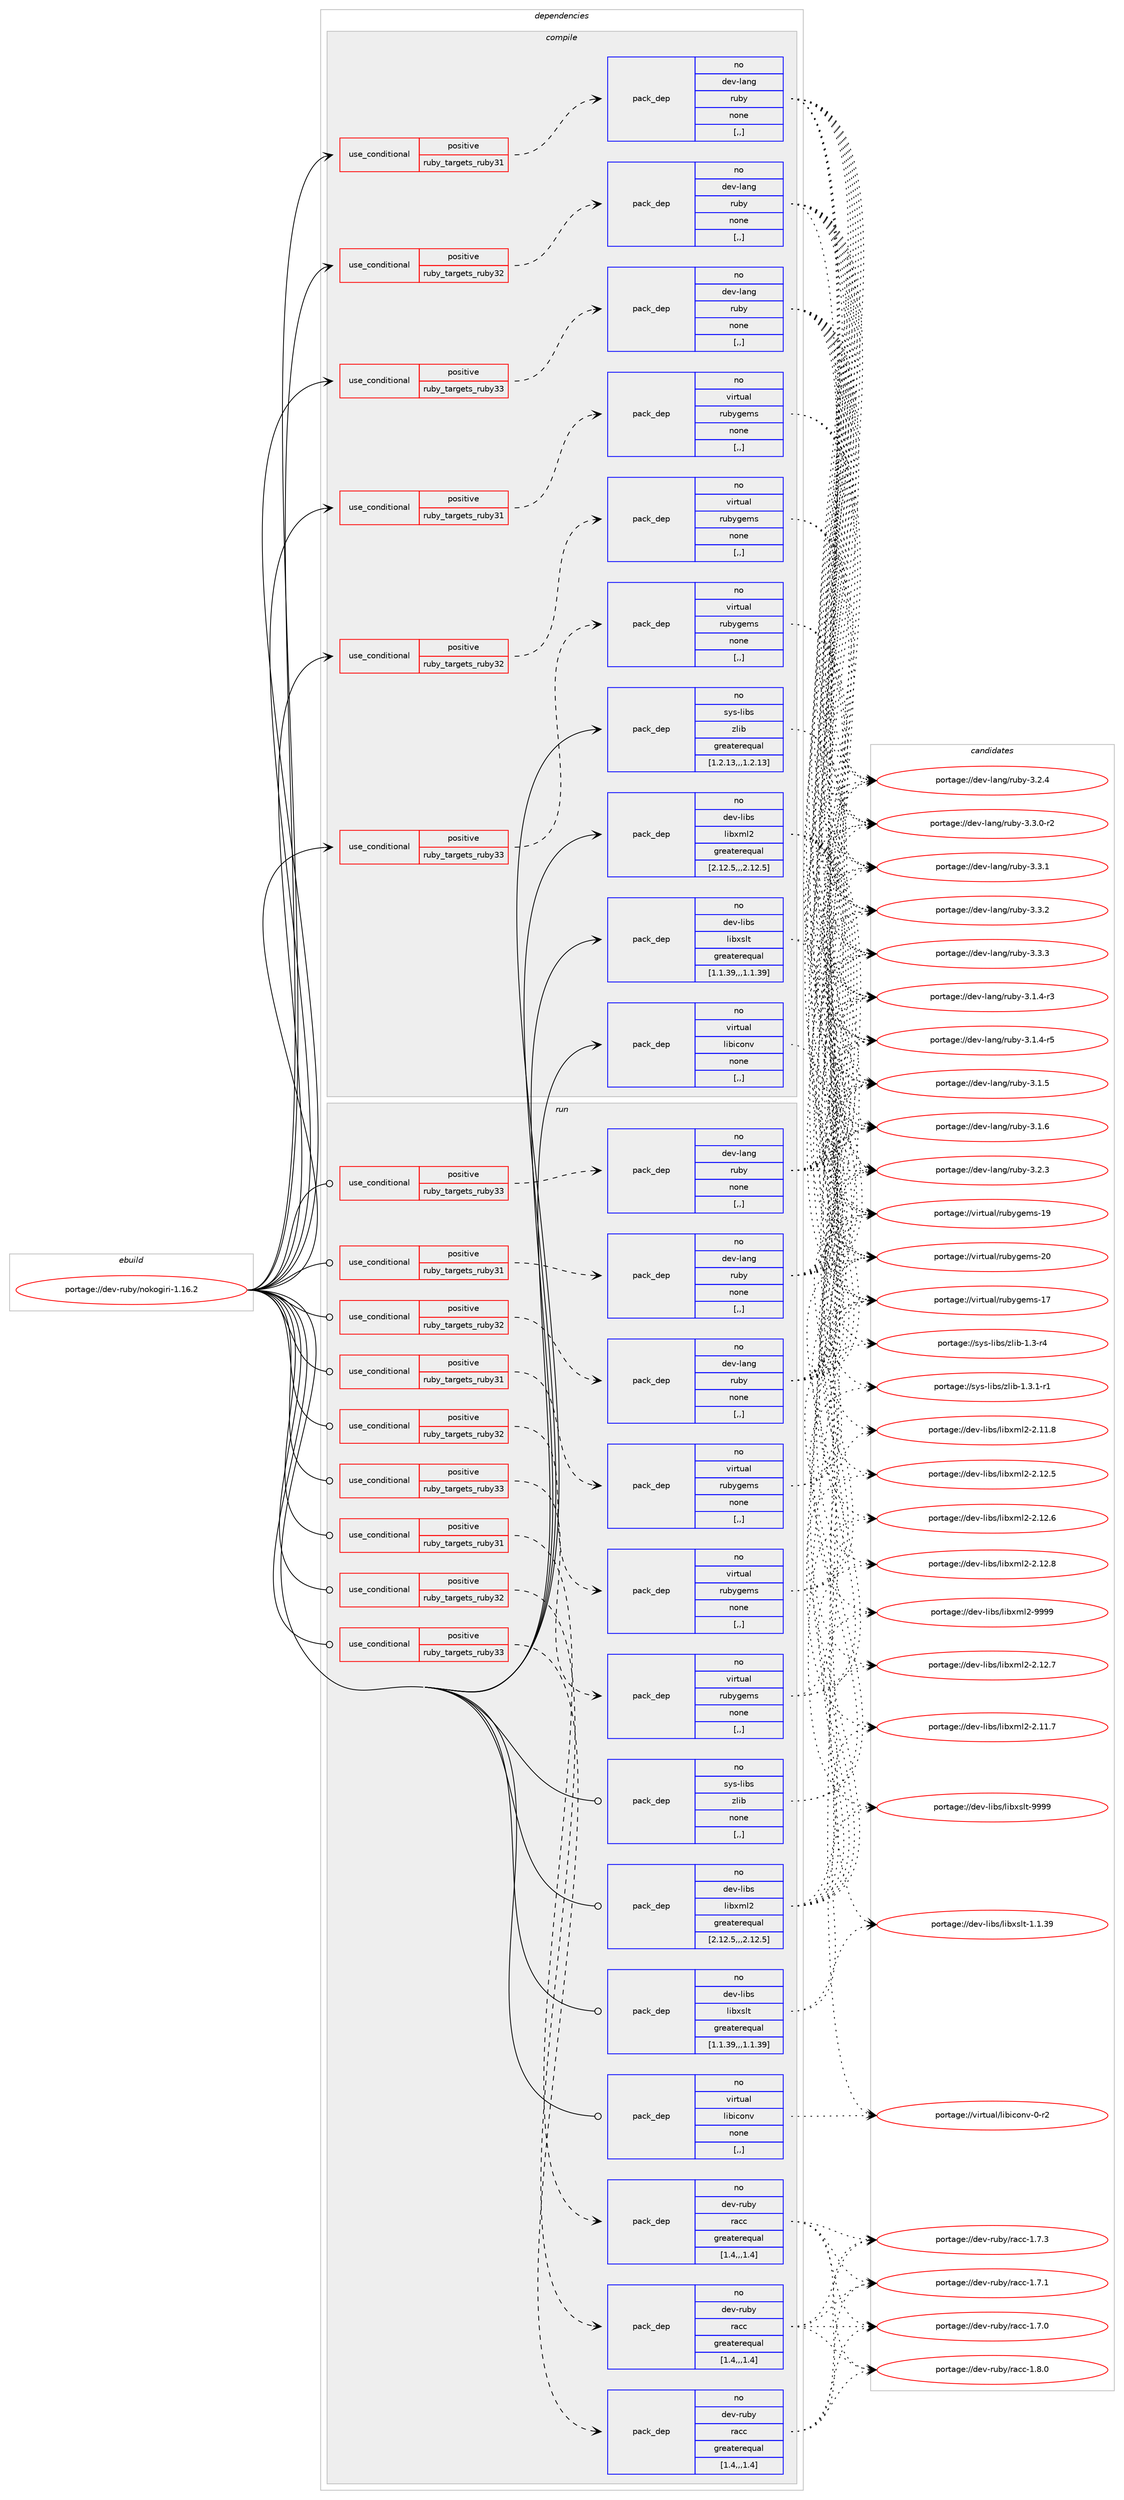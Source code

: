 digraph prolog {

# *************
# Graph options
# *************

newrank=true;
concentrate=true;
compound=true;
graph [rankdir=LR,fontname=Helvetica,fontsize=10,ranksep=1.5];#, ranksep=2.5, nodesep=0.2];
edge  [arrowhead=vee];
node  [fontname=Helvetica,fontsize=10];

# **********
# The ebuild
# **********

subgraph cluster_leftcol {
color=gray;
rank=same;
label=<<i>ebuild</i>>;
id [label="portage://dev-ruby/nokogiri-1.16.2", color=red, width=4, href="../dev-ruby/nokogiri-1.16.2.svg"];
}

# ****************
# The dependencies
# ****************

subgraph cluster_midcol {
color=gray;
label=<<i>dependencies</i>>;
subgraph cluster_compile {
fillcolor="#eeeeee";
style=filled;
label=<<i>compile</i>>;
subgraph cond50510 {
dependency188479 [label=<<TABLE BORDER="0" CELLBORDER="1" CELLSPACING="0" CELLPADDING="4"><TR><TD ROWSPAN="3" CELLPADDING="10">use_conditional</TD></TR><TR><TD>positive</TD></TR><TR><TD>ruby_targets_ruby31</TD></TR></TABLE>>, shape=none, color=red];
subgraph pack136661 {
dependency188480 [label=<<TABLE BORDER="0" CELLBORDER="1" CELLSPACING="0" CELLPADDING="4" WIDTH="220"><TR><TD ROWSPAN="6" CELLPADDING="30">pack_dep</TD></TR><TR><TD WIDTH="110">no</TD></TR><TR><TD>dev-lang</TD></TR><TR><TD>ruby</TD></TR><TR><TD>none</TD></TR><TR><TD>[,,]</TD></TR></TABLE>>, shape=none, color=blue];
}
dependency188479:e -> dependency188480:w [weight=20,style="dashed",arrowhead="vee"];
}
id:e -> dependency188479:w [weight=20,style="solid",arrowhead="vee"];
subgraph cond50511 {
dependency188481 [label=<<TABLE BORDER="0" CELLBORDER="1" CELLSPACING="0" CELLPADDING="4"><TR><TD ROWSPAN="3" CELLPADDING="10">use_conditional</TD></TR><TR><TD>positive</TD></TR><TR><TD>ruby_targets_ruby31</TD></TR></TABLE>>, shape=none, color=red];
subgraph pack136662 {
dependency188482 [label=<<TABLE BORDER="0" CELLBORDER="1" CELLSPACING="0" CELLPADDING="4" WIDTH="220"><TR><TD ROWSPAN="6" CELLPADDING="30">pack_dep</TD></TR><TR><TD WIDTH="110">no</TD></TR><TR><TD>virtual</TD></TR><TR><TD>rubygems</TD></TR><TR><TD>none</TD></TR><TR><TD>[,,]</TD></TR></TABLE>>, shape=none, color=blue];
}
dependency188481:e -> dependency188482:w [weight=20,style="dashed",arrowhead="vee"];
}
id:e -> dependency188481:w [weight=20,style="solid",arrowhead="vee"];
subgraph cond50512 {
dependency188483 [label=<<TABLE BORDER="0" CELLBORDER="1" CELLSPACING="0" CELLPADDING="4"><TR><TD ROWSPAN="3" CELLPADDING="10">use_conditional</TD></TR><TR><TD>positive</TD></TR><TR><TD>ruby_targets_ruby32</TD></TR></TABLE>>, shape=none, color=red];
subgraph pack136663 {
dependency188484 [label=<<TABLE BORDER="0" CELLBORDER="1" CELLSPACING="0" CELLPADDING="4" WIDTH="220"><TR><TD ROWSPAN="6" CELLPADDING="30">pack_dep</TD></TR><TR><TD WIDTH="110">no</TD></TR><TR><TD>dev-lang</TD></TR><TR><TD>ruby</TD></TR><TR><TD>none</TD></TR><TR><TD>[,,]</TD></TR></TABLE>>, shape=none, color=blue];
}
dependency188483:e -> dependency188484:w [weight=20,style="dashed",arrowhead="vee"];
}
id:e -> dependency188483:w [weight=20,style="solid",arrowhead="vee"];
subgraph cond50513 {
dependency188485 [label=<<TABLE BORDER="0" CELLBORDER="1" CELLSPACING="0" CELLPADDING="4"><TR><TD ROWSPAN="3" CELLPADDING="10">use_conditional</TD></TR><TR><TD>positive</TD></TR><TR><TD>ruby_targets_ruby32</TD></TR></TABLE>>, shape=none, color=red];
subgraph pack136664 {
dependency188486 [label=<<TABLE BORDER="0" CELLBORDER="1" CELLSPACING="0" CELLPADDING="4" WIDTH="220"><TR><TD ROWSPAN="6" CELLPADDING="30">pack_dep</TD></TR><TR><TD WIDTH="110">no</TD></TR><TR><TD>virtual</TD></TR><TR><TD>rubygems</TD></TR><TR><TD>none</TD></TR><TR><TD>[,,]</TD></TR></TABLE>>, shape=none, color=blue];
}
dependency188485:e -> dependency188486:w [weight=20,style="dashed",arrowhead="vee"];
}
id:e -> dependency188485:w [weight=20,style="solid",arrowhead="vee"];
subgraph cond50514 {
dependency188487 [label=<<TABLE BORDER="0" CELLBORDER="1" CELLSPACING="0" CELLPADDING="4"><TR><TD ROWSPAN="3" CELLPADDING="10">use_conditional</TD></TR><TR><TD>positive</TD></TR><TR><TD>ruby_targets_ruby33</TD></TR></TABLE>>, shape=none, color=red];
subgraph pack136665 {
dependency188488 [label=<<TABLE BORDER="0" CELLBORDER="1" CELLSPACING="0" CELLPADDING="4" WIDTH="220"><TR><TD ROWSPAN="6" CELLPADDING="30">pack_dep</TD></TR><TR><TD WIDTH="110">no</TD></TR><TR><TD>dev-lang</TD></TR><TR><TD>ruby</TD></TR><TR><TD>none</TD></TR><TR><TD>[,,]</TD></TR></TABLE>>, shape=none, color=blue];
}
dependency188487:e -> dependency188488:w [weight=20,style="dashed",arrowhead="vee"];
}
id:e -> dependency188487:w [weight=20,style="solid",arrowhead="vee"];
subgraph cond50515 {
dependency188489 [label=<<TABLE BORDER="0" CELLBORDER="1" CELLSPACING="0" CELLPADDING="4"><TR><TD ROWSPAN="3" CELLPADDING="10">use_conditional</TD></TR><TR><TD>positive</TD></TR><TR><TD>ruby_targets_ruby33</TD></TR></TABLE>>, shape=none, color=red];
subgraph pack136666 {
dependency188490 [label=<<TABLE BORDER="0" CELLBORDER="1" CELLSPACING="0" CELLPADDING="4" WIDTH="220"><TR><TD ROWSPAN="6" CELLPADDING="30">pack_dep</TD></TR><TR><TD WIDTH="110">no</TD></TR><TR><TD>virtual</TD></TR><TR><TD>rubygems</TD></TR><TR><TD>none</TD></TR><TR><TD>[,,]</TD></TR></TABLE>>, shape=none, color=blue];
}
dependency188489:e -> dependency188490:w [weight=20,style="dashed",arrowhead="vee"];
}
id:e -> dependency188489:w [weight=20,style="solid",arrowhead="vee"];
subgraph pack136667 {
dependency188491 [label=<<TABLE BORDER="0" CELLBORDER="1" CELLSPACING="0" CELLPADDING="4" WIDTH="220"><TR><TD ROWSPAN="6" CELLPADDING="30">pack_dep</TD></TR><TR><TD WIDTH="110">no</TD></TR><TR><TD>dev-libs</TD></TR><TR><TD>libxml2</TD></TR><TR><TD>greaterequal</TD></TR><TR><TD>[2.12.5,,,2.12.5]</TD></TR></TABLE>>, shape=none, color=blue];
}
id:e -> dependency188491:w [weight=20,style="solid",arrowhead="vee"];
subgraph pack136668 {
dependency188492 [label=<<TABLE BORDER="0" CELLBORDER="1" CELLSPACING="0" CELLPADDING="4" WIDTH="220"><TR><TD ROWSPAN="6" CELLPADDING="30">pack_dep</TD></TR><TR><TD WIDTH="110">no</TD></TR><TR><TD>dev-libs</TD></TR><TR><TD>libxslt</TD></TR><TR><TD>greaterequal</TD></TR><TR><TD>[1.1.39,,,1.1.39]</TD></TR></TABLE>>, shape=none, color=blue];
}
id:e -> dependency188492:w [weight=20,style="solid",arrowhead="vee"];
subgraph pack136669 {
dependency188493 [label=<<TABLE BORDER="0" CELLBORDER="1" CELLSPACING="0" CELLPADDING="4" WIDTH="220"><TR><TD ROWSPAN="6" CELLPADDING="30">pack_dep</TD></TR><TR><TD WIDTH="110">no</TD></TR><TR><TD>sys-libs</TD></TR><TR><TD>zlib</TD></TR><TR><TD>greaterequal</TD></TR><TR><TD>[1.2.13,,,1.2.13]</TD></TR></TABLE>>, shape=none, color=blue];
}
id:e -> dependency188493:w [weight=20,style="solid",arrowhead="vee"];
subgraph pack136670 {
dependency188494 [label=<<TABLE BORDER="0" CELLBORDER="1" CELLSPACING="0" CELLPADDING="4" WIDTH="220"><TR><TD ROWSPAN="6" CELLPADDING="30">pack_dep</TD></TR><TR><TD WIDTH="110">no</TD></TR><TR><TD>virtual</TD></TR><TR><TD>libiconv</TD></TR><TR><TD>none</TD></TR><TR><TD>[,,]</TD></TR></TABLE>>, shape=none, color=blue];
}
id:e -> dependency188494:w [weight=20,style="solid",arrowhead="vee"];
}
subgraph cluster_compileandrun {
fillcolor="#eeeeee";
style=filled;
label=<<i>compile and run</i>>;
}
subgraph cluster_run {
fillcolor="#eeeeee";
style=filled;
label=<<i>run</i>>;
subgraph cond50516 {
dependency188495 [label=<<TABLE BORDER="0" CELLBORDER="1" CELLSPACING="0" CELLPADDING="4"><TR><TD ROWSPAN="3" CELLPADDING="10">use_conditional</TD></TR><TR><TD>positive</TD></TR><TR><TD>ruby_targets_ruby31</TD></TR></TABLE>>, shape=none, color=red];
subgraph pack136671 {
dependency188496 [label=<<TABLE BORDER="0" CELLBORDER="1" CELLSPACING="0" CELLPADDING="4" WIDTH="220"><TR><TD ROWSPAN="6" CELLPADDING="30">pack_dep</TD></TR><TR><TD WIDTH="110">no</TD></TR><TR><TD>dev-lang</TD></TR><TR><TD>ruby</TD></TR><TR><TD>none</TD></TR><TR><TD>[,,]</TD></TR></TABLE>>, shape=none, color=blue];
}
dependency188495:e -> dependency188496:w [weight=20,style="dashed",arrowhead="vee"];
}
id:e -> dependency188495:w [weight=20,style="solid",arrowhead="odot"];
subgraph cond50517 {
dependency188497 [label=<<TABLE BORDER="0" CELLBORDER="1" CELLSPACING="0" CELLPADDING="4"><TR><TD ROWSPAN="3" CELLPADDING="10">use_conditional</TD></TR><TR><TD>positive</TD></TR><TR><TD>ruby_targets_ruby31</TD></TR></TABLE>>, shape=none, color=red];
subgraph pack136672 {
dependency188498 [label=<<TABLE BORDER="0" CELLBORDER="1" CELLSPACING="0" CELLPADDING="4" WIDTH="220"><TR><TD ROWSPAN="6" CELLPADDING="30">pack_dep</TD></TR><TR><TD WIDTH="110">no</TD></TR><TR><TD>dev-ruby</TD></TR><TR><TD>racc</TD></TR><TR><TD>greaterequal</TD></TR><TR><TD>[1.4,,,1.4]</TD></TR></TABLE>>, shape=none, color=blue];
}
dependency188497:e -> dependency188498:w [weight=20,style="dashed",arrowhead="vee"];
}
id:e -> dependency188497:w [weight=20,style="solid",arrowhead="odot"];
subgraph cond50518 {
dependency188499 [label=<<TABLE BORDER="0" CELLBORDER="1" CELLSPACING="0" CELLPADDING="4"><TR><TD ROWSPAN="3" CELLPADDING="10">use_conditional</TD></TR><TR><TD>positive</TD></TR><TR><TD>ruby_targets_ruby31</TD></TR></TABLE>>, shape=none, color=red];
subgraph pack136673 {
dependency188500 [label=<<TABLE BORDER="0" CELLBORDER="1" CELLSPACING="0" CELLPADDING="4" WIDTH="220"><TR><TD ROWSPAN="6" CELLPADDING="30">pack_dep</TD></TR><TR><TD WIDTH="110">no</TD></TR><TR><TD>virtual</TD></TR><TR><TD>rubygems</TD></TR><TR><TD>none</TD></TR><TR><TD>[,,]</TD></TR></TABLE>>, shape=none, color=blue];
}
dependency188499:e -> dependency188500:w [weight=20,style="dashed",arrowhead="vee"];
}
id:e -> dependency188499:w [weight=20,style="solid",arrowhead="odot"];
subgraph cond50519 {
dependency188501 [label=<<TABLE BORDER="0" CELLBORDER="1" CELLSPACING="0" CELLPADDING="4"><TR><TD ROWSPAN="3" CELLPADDING="10">use_conditional</TD></TR><TR><TD>positive</TD></TR><TR><TD>ruby_targets_ruby32</TD></TR></TABLE>>, shape=none, color=red];
subgraph pack136674 {
dependency188502 [label=<<TABLE BORDER="0" CELLBORDER="1" CELLSPACING="0" CELLPADDING="4" WIDTH="220"><TR><TD ROWSPAN="6" CELLPADDING="30">pack_dep</TD></TR><TR><TD WIDTH="110">no</TD></TR><TR><TD>dev-lang</TD></TR><TR><TD>ruby</TD></TR><TR><TD>none</TD></TR><TR><TD>[,,]</TD></TR></TABLE>>, shape=none, color=blue];
}
dependency188501:e -> dependency188502:w [weight=20,style="dashed",arrowhead="vee"];
}
id:e -> dependency188501:w [weight=20,style="solid",arrowhead="odot"];
subgraph cond50520 {
dependency188503 [label=<<TABLE BORDER="0" CELLBORDER="1" CELLSPACING="0" CELLPADDING="4"><TR><TD ROWSPAN="3" CELLPADDING="10">use_conditional</TD></TR><TR><TD>positive</TD></TR><TR><TD>ruby_targets_ruby32</TD></TR></TABLE>>, shape=none, color=red];
subgraph pack136675 {
dependency188504 [label=<<TABLE BORDER="0" CELLBORDER="1" CELLSPACING="0" CELLPADDING="4" WIDTH="220"><TR><TD ROWSPAN="6" CELLPADDING="30">pack_dep</TD></TR><TR><TD WIDTH="110">no</TD></TR><TR><TD>dev-ruby</TD></TR><TR><TD>racc</TD></TR><TR><TD>greaterequal</TD></TR><TR><TD>[1.4,,,1.4]</TD></TR></TABLE>>, shape=none, color=blue];
}
dependency188503:e -> dependency188504:w [weight=20,style="dashed",arrowhead="vee"];
}
id:e -> dependency188503:w [weight=20,style="solid",arrowhead="odot"];
subgraph cond50521 {
dependency188505 [label=<<TABLE BORDER="0" CELLBORDER="1" CELLSPACING="0" CELLPADDING="4"><TR><TD ROWSPAN="3" CELLPADDING="10">use_conditional</TD></TR><TR><TD>positive</TD></TR><TR><TD>ruby_targets_ruby32</TD></TR></TABLE>>, shape=none, color=red];
subgraph pack136676 {
dependency188506 [label=<<TABLE BORDER="0" CELLBORDER="1" CELLSPACING="0" CELLPADDING="4" WIDTH="220"><TR><TD ROWSPAN="6" CELLPADDING="30">pack_dep</TD></TR><TR><TD WIDTH="110">no</TD></TR><TR><TD>virtual</TD></TR><TR><TD>rubygems</TD></TR><TR><TD>none</TD></TR><TR><TD>[,,]</TD></TR></TABLE>>, shape=none, color=blue];
}
dependency188505:e -> dependency188506:w [weight=20,style="dashed",arrowhead="vee"];
}
id:e -> dependency188505:w [weight=20,style="solid",arrowhead="odot"];
subgraph cond50522 {
dependency188507 [label=<<TABLE BORDER="0" CELLBORDER="1" CELLSPACING="0" CELLPADDING="4"><TR><TD ROWSPAN="3" CELLPADDING="10">use_conditional</TD></TR><TR><TD>positive</TD></TR><TR><TD>ruby_targets_ruby33</TD></TR></TABLE>>, shape=none, color=red];
subgraph pack136677 {
dependency188508 [label=<<TABLE BORDER="0" CELLBORDER="1" CELLSPACING="0" CELLPADDING="4" WIDTH="220"><TR><TD ROWSPAN="6" CELLPADDING="30">pack_dep</TD></TR><TR><TD WIDTH="110">no</TD></TR><TR><TD>dev-lang</TD></TR><TR><TD>ruby</TD></TR><TR><TD>none</TD></TR><TR><TD>[,,]</TD></TR></TABLE>>, shape=none, color=blue];
}
dependency188507:e -> dependency188508:w [weight=20,style="dashed",arrowhead="vee"];
}
id:e -> dependency188507:w [weight=20,style="solid",arrowhead="odot"];
subgraph cond50523 {
dependency188509 [label=<<TABLE BORDER="0" CELLBORDER="1" CELLSPACING="0" CELLPADDING="4"><TR><TD ROWSPAN="3" CELLPADDING="10">use_conditional</TD></TR><TR><TD>positive</TD></TR><TR><TD>ruby_targets_ruby33</TD></TR></TABLE>>, shape=none, color=red];
subgraph pack136678 {
dependency188510 [label=<<TABLE BORDER="0" CELLBORDER="1" CELLSPACING="0" CELLPADDING="4" WIDTH="220"><TR><TD ROWSPAN="6" CELLPADDING="30">pack_dep</TD></TR><TR><TD WIDTH="110">no</TD></TR><TR><TD>dev-ruby</TD></TR><TR><TD>racc</TD></TR><TR><TD>greaterequal</TD></TR><TR><TD>[1.4,,,1.4]</TD></TR></TABLE>>, shape=none, color=blue];
}
dependency188509:e -> dependency188510:w [weight=20,style="dashed",arrowhead="vee"];
}
id:e -> dependency188509:w [weight=20,style="solid",arrowhead="odot"];
subgraph cond50524 {
dependency188511 [label=<<TABLE BORDER="0" CELLBORDER="1" CELLSPACING="0" CELLPADDING="4"><TR><TD ROWSPAN="3" CELLPADDING="10">use_conditional</TD></TR><TR><TD>positive</TD></TR><TR><TD>ruby_targets_ruby33</TD></TR></TABLE>>, shape=none, color=red];
subgraph pack136679 {
dependency188512 [label=<<TABLE BORDER="0" CELLBORDER="1" CELLSPACING="0" CELLPADDING="4" WIDTH="220"><TR><TD ROWSPAN="6" CELLPADDING="30">pack_dep</TD></TR><TR><TD WIDTH="110">no</TD></TR><TR><TD>virtual</TD></TR><TR><TD>rubygems</TD></TR><TR><TD>none</TD></TR><TR><TD>[,,]</TD></TR></TABLE>>, shape=none, color=blue];
}
dependency188511:e -> dependency188512:w [weight=20,style="dashed",arrowhead="vee"];
}
id:e -> dependency188511:w [weight=20,style="solid",arrowhead="odot"];
subgraph pack136680 {
dependency188513 [label=<<TABLE BORDER="0" CELLBORDER="1" CELLSPACING="0" CELLPADDING="4" WIDTH="220"><TR><TD ROWSPAN="6" CELLPADDING="30">pack_dep</TD></TR><TR><TD WIDTH="110">no</TD></TR><TR><TD>dev-libs</TD></TR><TR><TD>libxml2</TD></TR><TR><TD>greaterequal</TD></TR><TR><TD>[2.12.5,,,2.12.5]</TD></TR></TABLE>>, shape=none, color=blue];
}
id:e -> dependency188513:w [weight=20,style="solid",arrowhead="odot"];
subgraph pack136681 {
dependency188514 [label=<<TABLE BORDER="0" CELLBORDER="1" CELLSPACING="0" CELLPADDING="4" WIDTH="220"><TR><TD ROWSPAN="6" CELLPADDING="30">pack_dep</TD></TR><TR><TD WIDTH="110">no</TD></TR><TR><TD>dev-libs</TD></TR><TR><TD>libxslt</TD></TR><TR><TD>greaterequal</TD></TR><TR><TD>[1.1.39,,,1.1.39]</TD></TR></TABLE>>, shape=none, color=blue];
}
id:e -> dependency188514:w [weight=20,style="solid",arrowhead="odot"];
subgraph pack136682 {
dependency188515 [label=<<TABLE BORDER="0" CELLBORDER="1" CELLSPACING="0" CELLPADDING="4" WIDTH="220"><TR><TD ROWSPAN="6" CELLPADDING="30">pack_dep</TD></TR><TR><TD WIDTH="110">no</TD></TR><TR><TD>sys-libs</TD></TR><TR><TD>zlib</TD></TR><TR><TD>none</TD></TR><TR><TD>[,,]</TD></TR></TABLE>>, shape=none, color=blue];
}
id:e -> dependency188515:w [weight=20,style="solid",arrowhead="odot"];
subgraph pack136683 {
dependency188516 [label=<<TABLE BORDER="0" CELLBORDER="1" CELLSPACING="0" CELLPADDING="4" WIDTH="220"><TR><TD ROWSPAN="6" CELLPADDING="30">pack_dep</TD></TR><TR><TD WIDTH="110">no</TD></TR><TR><TD>virtual</TD></TR><TR><TD>libiconv</TD></TR><TR><TD>none</TD></TR><TR><TD>[,,]</TD></TR></TABLE>>, shape=none, color=blue];
}
id:e -> dependency188516:w [weight=20,style="solid",arrowhead="odot"];
}
}

# **************
# The candidates
# **************

subgraph cluster_choices {
rank=same;
color=gray;
label=<<i>candidates</i>>;

subgraph choice136661 {
color=black;
nodesep=1;
choice100101118451089711010347114117981214551464946524511451 [label="portage://dev-lang/ruby-3.1.4-r3", color=red, width=4,href="../dev-lang/ruby-3.1.4-r3.svg"];
choice100101118451089711010347114117981214551464946524511453 [label="portage://dev-lang/ruby-3.1.4-r5", color=red, width=4,href="../dev-lang/ruby-3.1.4-r5.svg"];
choice10010111845108971101034711411798121455146494653 [label="portage://dev-lang/ruby-3.1.5", color=red, width=4,href="../dev-lang/ruby-3.1.5.svg"];
choice10010111845108971101034711411798121455146494654 [label="portage://dev-lang/ruby-3.1.6", color=red, width=4,href="../dev-lang/ruby-3.1.6.svg"];
choice10010111845108971101034711411798121455146504651 [label="portage://dev-lang/ruby-3.2.3", color=red, width=4,href="../dev-lang/ruby-3.2.3.svg"];
choice10010111845108971101034711411798121455146504652 [label="portage://dev-lang/ruby-3.2.4", color=red, width=4,href="../dev-lang/ruby-3.2.4.svg"];
choice100101118451089711010347114117981214551465146484511450 [label="portage://dev-lang/ruby-3.3.0-r2", color=red, width=4,href="../dev-lang/ruby-3.3.0-r2.svg"];
choice10010111845108971101034711411798121455146514649 [label="portage://dev-lang/ruby-3.3.1", color=red, width=4,href="../dev-lang/ruby-3.3.1.svg"];
choice10010111845108971101034711411798121455146514650 [label="portage://dev-lang/ruby-3.3.2", color=red, width=4,href="../dev-lang/ruby-3.3.2.svg"];
choice10010111845108971101034711411798121455146514651 [label="portage://dev-lang/ruby-3.3.3", color=red, width=4,href="../dev-lang/ruby-3.3.3.svg"];
dependency188480:e -> choice100101118451089711010347114117981214551464946524511451:w [style=dotted,weight="100"];
dependency188480:e -> choice100101118451089711010347114117981214551464946524511453:w [style=dotted,weight="100"];
dependency188480:e -> choice10010111845108971101034711411798121455146494653:w [style=dotted,weight="100"];
dependency188480:e -> choice10010111845108971101034711411798121455146494654:w [style=dotted,weight="100"];
dependency188480:e -> choice10010111845108971101034711411798121455146504651:w [style=dotted,weight="100"];
dependency188480:e -> choice10010111845108971101034711411798121455146504652:w [style=dotted,weight="100"];
dependency188480:e -> choice100101118451089711010347114117981214551465146484511450:w [style=dotted,weight="100"];
dependency188480:e -> choice10010111845108971101034711411798121455146514649:w [style=dotted,weight="100"];
dependency188480:e -> choice10010111845108971101034711411798121455146514650:w [style=dotted,weight="100"];
dependency188480:e -> choice10010111845108971101034711411798121455146514651:w [style=dotted,weight="100"];
}
subgraph choice136662 {
color=black;
nodesep=1;
choice118105114116117971084711411798121103101109115454955 [label="portage://virtual/rubygems-17", color=red, width=4,href="../virtual/rubygems-17.svg"];
choice118105114116117971084711411798121103101109115454957 [label="portage://virtual/rubygems-19", color=red, width=4,href="../virtual/rubygems-19.svg"];
choice118105114116117971084711411798121103101109115455048 [label="portage://virtual/rubygems-20", color=red, width=4,href="../virtual/rubygems-20.svg"];
dependency188482:e -> choice118105114116117971084711411798121103101109115454955:w [style=dotted,weight="100"];
dependency188482:e -> choice118105114116117971084711411798121103101109115454957:w [style=dotted,weight="100"];
dependency188482:e -> choice118105114116117971084711411798121103101109115455048:w [style=dotted,weight="100"];
}
subgraph choice136663 {
color=black;
nodesep=1;
choice100101118451089711010347114117981214551464946524511451 [label="portage://dev-lang/ruby-3.1.4-r3", color=red, width=4,href="../dev-lang/ruby-3.1.4-r3.svg"];
choice100101118451089711010347114117981214551464946524511453 [label="portage://dev-lang/ruby-3.1.4-r5", color=red, width=4,href="../dev-lang/ruby-3.1.4-r5.svg"];
choice10010111845108971101034711411798121455146494653 [label="portage://dev-lang/ruby-3.1.5", color=red, width=4,href="../dev-lang/ruby-3.1.5.svg"];
choice10010111845108971101034711411798121455146494654 [label="portage://dev-lang/ruby-3.1.6", color=red, width=4,href="../dev-lang/ruby-3.1.6.svg"];
choice10010111845108971101034711411798121455146504651 [label="portage://dev-lang/ruby-3.2.3", color=red, width=4,href="../dev-lang/ruby-3.2.3.svg"];
choice10010111845108971101034711411798121455146504652 [label="portage://dev-lang/ruby-3.2.4", color=red, width=4,href="../dev-lang/ruby-3.2.4.svg"];
choice100101118451089711010347114117981214551465146484511450 [label="portage://dev-lang/ruby-3.3.0-r2", color=red, width=4,href="../dev-lang/ruby-3.3.0-r2.svg"];
choice10010111845108971101034711411798121455146514649 [label="portage://dev-lang/ruby-3.3.1", color=red, width=4,href="../dev-lang/ruby-3.3.1.svg"];
choice10010111845108971101034711411798121455146514650 [label="portage://dev-lang/ruby-3.3.2", color=red, width=4,href="../dev-lang/ruby-3.3.2.svg"];
choice10010111845108971101034711411798121455146514651 [label="portage://dev-lang/ruby-3.3.3", color=red, width=4,href="../dev-lang/ruby-3.3.3.svg"];
dependency188484:e -> choice100101118451089711010347114117981214551464946524511451:w [style=dotted,weight="100"];
dependency188484:e -> choice100101118451089711010347114117981214551464946524511453:w [style=dotted,weight="100"];
dependency188484:e -> choice10010111845108971101034711411798121455146494653:w [style=dotted,weight="100"];
dependency188484:e -> choice10010111845108971101034711411798121455146494654:w [style=dotted,weight="100"];
dependency188484:e -> choice10010111845108971101034711411798121455146504651:w [style=dotted,weight="100"];
dependency188484:e -> choice10010111845108971101034711411798121455146504652:w [style=dotted,weight="100"];
dependency188484:e -> choice100101118451089711010347114117981214551465146484511450:w [style=dotted,weight="100"];
dependency188484:e -> choice10010111845108971101034711411798121455146514649:w [style=dotted,weight="100"];
dependency188484:e -> choice10010111845108971101034711411798121455146514650:w [style=dotted,weight="100"];
dependency188484:e -> choice10010111845108971101034711411798121455146514651:w [style=dotted,weight="100"];
}
subgraph choice136664 {
color=black;
nodesep=1;
choice118105114116117971084711411798121103101109115454955 [label="portage://virtual/rubygems-17", color=red, width=4,href="../virtual/rubygems-17.svg"];
choice118105114116117971084711411798121103101109115454957 [label="portage://virtual/rubygems-19", color=red, width=4,href="../virtual/rubygems-19.svg"];
choice118105114116117971084711411798121103101109115455048 [label="portage://virtual/rubygems-20", color=red, width=4,href="../virtual/rubygems-20.svg"];
dependency188486:e -> choice118105114116117971084711411798121103101109115454955:w [style=dotted,weight="100"];
dependency188486:e -> choice118105114116117971084711411798121103101109115454957:w [style=dotted,weight="100"];
dependency188486:e -> choice118105114116117971084711411798121103101109115455048:w [style=dotted,weight="100"];
}
subgraph choice136665 {
color=black;
nodesep=1;
choice100101118451089711010347114117981214551464946524511451 [label="portage://dev-lang/ruby-3.1.4-r3", color=red, width=4,href="../dev-lang/ruby-3.1.4-r3.svg"];
choice100101118451089711010347114117981214551464946524511453 [label="portage://dev-lang/ruby-3.1.4-r5", color=red, width=4,href="../dev-lang/ruby-3.1.4-r5.svg"];
choice10010111845108971101034711411798121455146494653 [label="portage://dev-lang/ruby-3.1.5", color=red, width=4,href="../dev-lang/ruby-3.1.5.svg"];
choice10010111845108971101034711411798121455146494654 [label="portage://dev-lang/ruby-3.1.6", color=red, width=4,href="../dev-lang/ruby-3.1.6.svg"];
choice10010111845108971101034711411798121455146504651 [label="portage://dev-lang/ruby-3.2.3", color=red, width=4,href="../dev-lang/ruby-3.2.3.svg"];
choice10010111845108971101034711411798121455146504652 [label="portage://dev-lang/ruby-3.2.4", color=red, width=4,href="../dev-lang/ruby-3.2.4.svg"];
choice100101118451089711010347114117981214551465146484511450 [label="portage://dev-lang/ruby-3.3.0-r2", color=red, width=4,href="../dev-lang/ruby-3.3.0-r2.svg"];
choice10010111845108971101034711411798121455146514649 [label="portage://dev-lang/ruby-3.3.1", color=red, width=4,href="../dev-lang/ruby-3.3.1.svg"];
choice10010111845108971101034711411798121455146514650 [label="portage://dev-lang/ruby-3.3.2", color=red, width=4,href="../dev-lang/ruby-3.3.2.svg"];
choice10010111845108971101034711411798121455146514651 [label="portage://dev-lang/ruby-3.3.3", color=red, width=4,href="../dev-lang/ruby-3.3.3.svg"];
dependency188488:e -> choice100101118451089711010347114117981214551464946524511451:w [style=dotted,weight="100"];
dependency188488:e -> choice100101118451089711010347114117981214551464946524511453:w [style=dotted,weight="100"];
dependency188488:e -> choice10010111845108971101034711411798121455146494653:w [style=dotted,weight="100"];
dependency188488:e -> choice10010111845108971101034711411798121455146494654:w [style=dotted,weight="100"];
dependency188488:e -> choice10010111845108971101034711411798121455146504651:w [style=dotted,weight="100"];
dependency188488:e -> choice10010111845108971101034711411798121455146504652:w [style=dotted,weight="100"];
dependency188488:e -> choice100101118451089711010347114117981214551465146484511450:w [style=dotted,weight="100"];
dependency188488:e -> choice10010111845108971101034711411798121455146514649:w [style=dotted,weight="100"];
dependency188488:e -> choice10010111845108971101034711411798121455146514650:w [style=dotted,weight="100"];
dependency188488:e -> choice10010111845108971101034711411798121455146514651:w [style=dotted,weight="100"];
}
subgraph choice136666 {
color=black;
nodesep=1;
choice118105114116117971084711411798121103101109115454955 [label="portage://virtual/rubygems-17", color=red, width=4,href="../virtual/rubygems-17.svg"];
choice118105114116117971084711411798121103101109115454957 [label="portage://virtual/rubygems-19", color=red, width=4,href="../virtual/rubygems-19.svg"];
choice118105114116117971084711411798121103101109115455048 [label="portage://virtual/rubygems-20", color=red, width=4,href="../virtual/rubygems-20.svg"];
dependency188490:e -> choice118105114116117971084711411798121103101109115454955:w [style=dotted,weight="100"];
dependency188490:e -> choice118105114116117971084711411798121103101109115454957:w [style=dotted,weight="100"];
dependency188490:e -> choice118105114116117971084711411798121103101109115455048:w [style=dotted,weight="100"];
}
subgraph choice136667 {
color=black;
nodesep=1;
choice100101118451081059811547108105981201091085045504649494655 [label="portage://dev-libs/libxml2-2.11.7", color=red, width=4,href="../dev-libs/libxml2-2.11.7.svg"];
choice100101118451081059811547108105981201091085045504649494656 [label="portage://dev-libs/libxml2-2.11.8", color=red, width=4,href="../dev-libs/libxml2-2.11.8.svg"];
choice100101118451081059811547108105981201091085045504649504653 [label="portage://dev-libs/libxml2-2.12.5", color=red, width=4,href="../dev-libs/libxml2-2.12.5.svg"];
choice100101118451081059811547108105981201091085045504649504654 [label="portage://dev-libs/libxml2-2.12.6", color=red, width=4,href="../dev-libs/libxml2-2.12.6.svg"];
choice100101118451081059811547108105981201091085045504649504655 [label="portage://dev-libs/libxml2-2.12.7", color=red, width=4,href="../dev-libs/libxml2-2.12.7.svg"];
choice100101118451081059811547108105981201091085045504649504656 [label="portage://dev-libs/libxml2-2.12.8", color=red, width=4,href="../dev-libs/libxml2-2.12.8.svg"];
choice10010111845108105981154710810598120109108504557575757 [label="portage://dev-libs/libxml2-9999", color=red, width=4,href="../dev-libs/libxml2-9999.svg"];
dependency188491:e -> choice100101118451081059811547108105981201091085045504649494655:w [style=dotted,weight="100"];
dependency188491:e -> choice100101118451081059811547108105981201091085045504649494656:w [style=dotted,weight="100"];
dependency188491:e -> choice100101118451081059811547108105981201091085045504649504653:w [style=dotted,weight="100"];
dependency188491:e -> choice100101118451081059811547108105981201091085045504649504654:w [style=dotted,weight="100"];
dependency188491:e -> choice100101118451081059811547108105981201091085045504649504655:w [style=dotted,weight="100"];
dependency188491:e -> choice100101118451081059811547108105981201091085045504649504656:w [style=dotted,weight="100"];
dependency188491:e -> choice10010111845108105981154710810598120109108504557575757:w [style=dotted,weight="100"];
}
subgraph choice136668 {
color=black;
nodesep=1;
choice1001011184510810598115471081059812011510811645494649465157 [label="portage://dev-libs/libxslt-1.1.39", color=red, width=4,href="../dev-libs/libxslt-1.1.39.svg"];
choice100101118451081059811547108105981201151081164557575757 [label="portage://dev-libs/libxslt-9999", color=red, width=4,href="../dev-libs/libxslt-9999.svg"];
dependency188492:e -> choice1001011184510810598115471081059812011510811645494649465157:w [style=dotted,weight="100"];
dependency188492:e -> choice100101118451081059811547108105981201151081164557575757:w [style=dotted,weight="100"];
}
subgraph choice136669 {
color=black;
nodesep=1;
choice11512111545108105981154712210810598454946514511452 [label="portage://sys-libs/zlib-1.3-r4", color=red, width=4,href="../sys-libs/zlib-1.3-r4.svg"];
choice115121115451081059811547122108105984549465146494511449 [label="portage://sys-libs/zlib-1.3.1-r1", color=red, width=4,href="../sys-libs/zlib-1.3.1-r1.svg"];
dependency188493:e -> choice11512111545108105981154712210810598454946514511452:w [style=dotted,weight="100"];
dependency188493:e -> choice115121115451081059811547122108105984549465146494511449:w [style=dotted,weight="100"];
}
subgraph choice136670 {
color=black;
nodesep=1;
choice1181051141161179710847108105981059911111011845484511450 [label="portage://virtual/libiconv-0-r2", color=red, width=4,href="../virtual/libiconv-0-r2.svg"];
dependency188494:e -> choice1181051141161179710847108105981059911111011845484511450:w [style=dotted,weight="100"];
}
subgraph choice136671 {
color=black;
nodesep=1;
choice100101118451089711010347114117981214551464946524511451 [label="portage://dev-lang/ruby-3.1.4-r3", color=red, width=4,href="../dev-lang/ruby-3.1.4-r3.svg"];
choice100101118451089711010347114117981214551464946524511453 [label="portage://dev-lang/ruby-3.1.4-r5", color=red, width=4,href="../dev-lang/ruby-3.1.4-r5.svg"];
choice10010111845108971101034711411798121455146494653 [label="portage://dev-lang/ruby-3.1.5", color=red, width=4,href="../dev-lang/ruby-3.1.5.svg"];
choice10010111845108971101034711411798121455146494654 [label="portage://dev-lang/ruby-3.1.6", color=red, width=4,href="../dev-lang/ruby-3.1.6.svg"];
choice10010111845108971101034711411798121455146504651 [label="portage://dev-lang/ruby-3.2.3", color=red, width=4,href="../dev-lang/ruby-3.2.3.svg"];
choice10010111845108971101034711411798121455146504652 [label="portage://dev-lang/ruby-3.2.4", color=red, width=4,href="../dev-lang/ruby-3.2.4.svg"];
choice100101118451089711010347114117981214551465146484511450 [label="portage://dev-lang/ruby-3.3.0-r2", color=red, width=4,href="../dev-lang/ruby-3.3.0-r2.svg"];
choice10010111845108971101034711411798121455146514649 [label="portage://dev-lang/ruby-3.3.1", color=red, width=4,href="../dev-lang/ruby-3.3.1.svg"];
choice10010111845108971101034711411798121455146514650 [label="portage://dev-lang/ruby-3.3.2", color=red, width=4,href="../dev-lang/ruby-3.3.2.svg"];
choice10010111845108971101034711411798121455146514651 [label="portage://dev-lang/ruby-3.3.3", color=red, width=4,href="../dev-lang/ruby-3.3.3.svg"];
dependency188496:e -> choice100101118451089711010347114117981214551464946524511451:w [style=dotted,weight="100"];
dependency188496:e -> choice100101118451089711010347114117981214551464946524511453:w [style=dotted,weight="100"];
dependency188496:e -> choice10010111845108971101034711411798121455146494653:w [style=dotted,weight="100"];
dependency188496:e -> choice10010111845108971101034711411798121455146494654:w [style=dotted,weight="100"];
dependency188496:e -> choice10010111845108971101034711411798121455146504651:w [style=dotted,weight="100"];
dependency188496:e -> choice10010111845108971101034711411798121455146504652:w [style=dotted,weight="100"];
dependency188496:e -> choice100101118451089711010347114117981214551465146484511450:w [style=dotted,weight="100"];
dependency188496:e -> choice10010111845108971101034711411798121455146514649:w [style=dotted,weight="100"];
dependency188496:e -> choice10010111845108971101034711411798121455146514650:w [style=dotted,weight="100"];
dependency188496:e -> choice10010111845108971101034711411798121455146514651:w [style=dotted,weight="100"];
}
subgraph choice136672 {
color=black;
nodesep=1;
choice100101118451141179812147114979999454946554648 [label="portage://dev-ruby/racc-1.7.0", color=red, width=4,href="../dev-ruby/racc-1.7.0.svg"];
choice100101118451141179812147114979999454946554649 [label="portage://dev-ruby/racc-1.7.1", color=red, width=4,href="../dev-ruby/racc-1.7.1.svg"];
choice100101118451141179812147114979999454946554651 [label="portage://dev-ruby/racc-1.7.3", color=red, width=4,href="../dev-ruby/racc-1.7.3.svg"];
choice100101118451141179812147114979999454946564648 [label="portage://dev-ruby/racc-1.8.0", color=red, width=4,href="../dev-ruby/racc-1.8.0.svg"];
dependency188498:e -> choice100101118451141179812147114979999454946554648:w [style=dotted,weight="100"];
dependency188498:e -> choice100101118451141179812147114979999454946554649:w [style=dotted,weight="100"];
dependency188498:e -> choice100101118451141179812147114979999454946554651:w [style=dotted,weight="100"];
dependency188498:e -> choice100101118451141179812147114979999454946564648:w [style=dotted,weight="100"];
}
subgraph choice136673 {
color=black;
nodesep=1;
choice118105114116117971084711411798121103101109115454955 [label="portage://virtual/rubygems-17", color=red, width=4,href="../virtual/rubygems-17.svg"];
choice118105114116117971084711411798121103101109115454957 [label="portage://virtual/rubygems-19", color=red, width=4,href="../virtual/rubygems-19.svg"];
choice118105114116117971084711411798121103101109115455048 [label="portage://virtual/rubygems-20", color=red, width=4,href="../virtual/rubygems-20.svg"];
dependency188500:e -> choice118105114116117971084711411798121103101109115454955:w [style=dotted,weight="100"];
dependency188500:e -> choice118105114116117971084711411798121103101109115454957:w [style=dotted,weight="100"];
dependency188500:e -> choice118105114116117971084711411798121103101109115455048:w [style=dotted,weight="100"];
}
subgraph choice136674 {
color=black;
nodesep=1;
choice100101118451089711010347114117981214551464946524511451 [label="portage://dev-lang/ruby-3.1.4-r3", color=red, width=4,href="../dev-lang/ruby-3.1.4-r3.svg"];
choice100101118451089711010347114117981214551464946524511453 [label="portage://dev-lang/ruby-3.1.4-r5", color=red, width=4,href="../dev-lang/ruby-3.1.4-r5.svg"];
choice10010111845108971101034711411798121455146494653 [label="portage://dev-lang/ruby-3.1.5", color=red, width=4,href="../dev-lang/ruby-3.1.5.svg"];
choice10010111845108971101034711411798121455146494654 [label="portage://dev-lang/ruby-3.1.6", color=red, width=4,href="../dev-lang/ruby-3.1.6.svg"];
choice10010111845108971101034711411798121455146504651 [label="portage://dev-lang/ruby-3.2.3", color=red, width=4,href="../dev-lang/ruby-3.2.3.svg"];
choice10010111845108971101034711411798121455146504652 [label="portage://dev-lang/ruby-3.2.4", color=red, width=4,href="../dev-lang/ruby-3.2.4.svg"];
choice100101118451089711010347114117981214551465146484511450 [label="portage://dev-lang/ruby-3.3.0-r2", color=red, width=4,href="../dev-lang/ruby-3.3.0-r2.svg"];
choice10010111845108971101034711411798121455146514649 [label="portage://dev-lang/ruby-3.3.1", color=red, width=4,href="../dev-lang/ruby-3.3.1.svg"];
choice10010111845108971101034711411798121455146514650 [label="portage://dev-lang/ruby-3.3.2", color=red, width=4,href="../dev-lang/ruby-3.3.2.svg"];
choice10010111845108971101034711411798121455146514651 [label="portage://dev-lang/ruby-3.3.3", color=red, width=4,href="../dev-lang/ruby-3.3.3.svg"];
dependency188502:e -> choice100101118451089711010347114117981214551464946524511451:w [style=dotted,weight="100"];
dependency188502:e -> choice100101118451089711010347114117981214551464946524511453:w [style=dotted,weight="100"];
dependency188502:e -> choice10010111845108971101034711411798121455146494653:w [style=dotted,weight="100"];
dependency188502:e -> choice10010111845108971101034711411798121455146494654:w [style=dotted,weight="100"];
dependency188502:e -> choice10010111845108971101034711411798121455146504651:w [style=dotted,weight="100"];
dependency188502:e -> choice10010111845108971101034711411798121455146504652:w [style=dotted,weight="100"];
dependency188502:e -> choice100101118451089711010347114117981214551465146484511450:w [style=dotted,weight="100"];
dependency188502:e -> choice10010111845108971101034711411798121455146514649:w [style=dotted,weight="100"];
dependency188502:e -> choice10010111845108971101034711411798121455146514650:w [style=dotted,weight="100"];
dependency188502:e -> choice10010111845108971101034711411798121455146514651:w [style=dotted,weight="100"];
}
subgraph choice136675 {
color=black;
nodesep=1;
choice100101118451141179812147114979999454946554648 [label="portage://dev-ruby/racc-1.7.0", color=red, width=4,href="../dev-ruby/racc-1.7.0.svg"];
choice100101118451141179812147114979999454946554649 [label="portage://dev-ruby/racc-1.7.1", color=red, width=4,href="../dev-ruby/racc-1.7.1.svg"];
choice100101118451141179812147114979999454946554651 [label="portage://dev-ruby/racc-1.7.3", color=red, width=4,href="../dev-ruby/racc-1.7.3.svg"];
choice100101118451141179812147114979999454946564648 [label="portage://dev-ruby/racc-1.8.0", color=red, width=4,href="../dev-ruby/racc-1.8.0.svg"];
dependency188504:e -> choice100101118451141179812147114979999454946554648:w [style=dotted,weight="100"];
dependency188504:e -> choice100101118451141179812147114979999454946554649:w [style=dotted,weight="100"];
dependency188504:e -> choice100101118451141179812147114979999454946554651:w [style=dotted,weight="100"];
dependency188504:e -> choice100101118451141179812147114979999454946564648:w [style=dotted,weight="100"];
}
subgraph choice136676 {
color=black;
nodesep=1;
choice118105114116117971084711411798121103101109115454955 [label="portage://virtual/rubygems-17", color=red, width=4,href="../virtual/rubygems-17.svg"];
choice118105114116117971084711411798121103101109115454957 [label="portage://virtual/rubygems-19", color=red, width=4,href="../virtual/rubygems-19.svg"];
choice118105114116117971084711411798121103101109115455048 [label="portage://virtual/rubygems-20", color=red, width=4,href="../virtual/rubygems-20.svg"];
dependency188506:e -> choice118105114116117971084711411798121103101109115454955:w [style=dotted,weight="100"];
dependency188506:e -> choice118105114116117971084711411798121103101109115454957:w [style=dotted,weight="100"];
dependency188506:e -> choice118105114116117971084711411798121103101109115455048:w [style=dotted,weight="100"];
}
subgraph choice136677 {
color=black;
nodesep=1;
choice100101118451089711010347114117981214551464946524511451 [label="portage://dev-lang/ruby-3.1.4-r3", color=red, width=4,href="../dev-lang/ruby-3.1.4-r3.svg"];
choice100101118451089711010347114117981214551464946524511453 [label="portage://dev-lang/ruby-3.1.4-r5", color=red, width=4,href="../dev-lang/ruby-3.1.4-r5.svg"];
choice10010111845108971101034711411798121455146494653 [label="portage://dev-lang/ruby-3.1.5", color=red, width=4,href="../dev-lang/ruby-3.1.5.svg"];
choice10010111845108971101034711411798121455146494654 [label="portage://dev-lang/ruby-3.1.6", color=red, width=4,href="../dev-lang/ruby-3.1.6.svg"];
choice10010111845108971101034711411798121455146504651 [label="portage://dev-lang/ruby-3.2.3", color=red, width=4,href="../dev-lang/ruby-3.2.3.svg"];
choice10010111845108971101034711411798121455146504652 [label="portage://dev-lang/ruby-3.2.4", color=red, width=4,href="../dev-lang/ruby-3.2.4.svg"];
choice100101118451089711010347114117981214551465146484511450 [label="portage://dev-lang/ruby-3.3.0-r2", color=red, width=4,href="../dev-lang/ruby-3.3.0-r2.svg"];
choice10010111845108971101034711411798121455146514649 [label="portage://dev-lang/ruby-3.3.1", color=red, width=4,href="../dev-lang/ruby-3.3.1.svg"];
choice10010111845108971101034711411798121455146514650 [label="portage://dev-lang/ruby-3.3.2", color=red, width=4,href="../dev-lang/ruby-3.3.2.svg"];
choice10010111845108971101034711411798121455146514651 [label="portage://dev-lang/ruby-3.3.3", color=red, width=4,href="../dev-lang/ruby-3.3.3.svg"];
dependency188508:e -> choice100101118451089711010347114117981214551464946524511451:w [style=dotted,weight="100"];
dependency188508:e -> choice100101118451089711010347114117981214551464946524511453:w [style=dotted,weight="100"];
dependency188508:e -> choice10010111845108971101034711411798121455146494653:w [style=dotted,weight="100"];
dependency188508:e -> choice10010111845108971101034711411798121455146494654:w [style=dotted,weight="100"];
dependency188508:e -> choice10010111845108971101034711411798121455146504651:w [style=dotted,weight="100"];
dependency188508:e -> choice10010111845108971101034711411798121455146504652:w [style=dotted,weight="100"];
dependency188508:e -> choice100101118451089711010347114117981214551465146484511450:w [style=dotted,weight="100"];
dependency188508:e -> choice10010111845108971101034711411798121455146514649:w [style=dotted,weight="100"];
dependency188508:e -> choice10010111845108971101034711411798121455146514650:w [style=dotted,weight="100"];
dependency188508:e -> choice10010111845108971101034711411798121455146514651:w [style=dotted,weight="100"];
}
subgraph choice136678 {
color=black;
nodesep=1;
choice100101118451141179812147114979999454946554648 [label="portage://dev-ruby/racc-1.7.0", color=red, width=4,href="../dev-ruby/racc-1.7.0.svg"];
choice100101118451141179812147114979999454946554649 [label="portage://dev-ruby/racc-1.7.1", color=red, width=4,href="../dev-ruby/racc-1.7.1.svg"];
choice100101118451141179812147114979999454946554651 [label="portage://dev-ruby/racc-1.7.3", color=red, width=4,href="../dev-ruby/racc-1.7.3.svg"];
choice100101118451141179812147114979999454946564648 [label="portage://dev-ruby/racc-1.8.0", color=red, width=4,href="../dev-ruby/racc-1.8.0.svg"];
dependency188510:e -> choice100101118451141179812147114979999454946554648:w [style=dotted,weight="100"];
dependency188510:e -> choice100101118451141179812147114979999454946554649:w [style=dotted,weight="100"];
dependency188510:e -> choice100101118451141179812147114979999454946554651:w [style=dotted,weight="100"];
dependency188510:e -> choice100101118451141179812147114979999454946564648:w [style=dotted,weight="100"];
}
subgraph choice136679 {
color=black;
nodesep=1;
choice118105114116117971084711411798121103101109115454955 [label="portage://virtual/rubygems-17", color=red, width=4,href="../virtual/rubygems-17.svg"];
choice118105114116117971084711411798121103101109115454957 [label="portage://virtual/rubygems-19", color=red, width=4,href="../virtual/rubygems-19.svg"];
choice118105114116117971084711411798121103101109115455048 [label="portage://virtual/rubygems-20", color=red, width=4,href="../virtual/rubygems-20.svg"];
dependency188512:e -> choice118105114116117971084711411798121103101109115454955:w [style=dotted,weight="100"];
dependency188512:e -> choice118105114116117971084711411798121103101109115454957:w [style=dotted,weight="100"];
dependency188512:e -> choice118105114116117971084711411798121103101109115455048:w [style=dotted,weight="100"];
}
subgraph choice136680 {
color=black;
nodesep=1;
choice100101118451081059811547108105981201091085045504649494655 [label="portage://dev-libs/libxml2-2.11.7", color=red, width=4,href="../dev-libs/libxml2-2.11.7.svg"];
choice100101118451081059811547108105981201091085045504649494656 [label="portage://dev-libs/libxml2-2.11.8", color=red, width=4,href="../dev-libs/libxml2-2.11.8.svg"];
choice100101118451081059811547108105981201091085045504649504653 [label="portage://dev-libs/libxml2-2.12.5", color=red, width=4,href="../dev-libs/libxml2-2.12.5.svg"];
choice100101118451081059811547108105981201091085045504649504654 [label="portage://dev-libs/libxml2-2.12.6", color=red, width=4,href="../dev-libs/libxml2-2.12.6.svg"];
choice100101118451081059811547108105981201091085045504649504655 [label="portage://dev-libs/libxml2-2.12.7", color=red, width=4,href="../dev-libs/libxml2-2.12.7.svg"];
choice100101118451081059811547108105981201091085045504649504656 [label="portage://dev-libs/libxml2-2.12.8", color=red, width=4,href="../dev-libs/libxml2-2.12.8.svg"];
choice10010111845108105981154710810598120109108504557575757 [label="portage://dev-libs/libxml2-9999", color=red, width=4,href="../dev-libs/libxml2-9999.svg"];
dependency188513:e -> choice100101118451081059811547108105981201091085045504649494655:w [style=dotted,weight="100"];
dependency188513:e -> choice100101118451081059811547108105981201091085045504649494656:w [style=dotted,weight="100"];
dependency188513:e -> choice100101118451081059811547108105981201091085045504649504653:w [style=dotted,weight="100"];
dependency188513:e -> choice100101118451081059811547108105981201091085045504649504654:w [style=dotted,weight="100"];
dependency188513:e -> choice100101118451081059811547108105981201091085045504649504655:w [style=dotted,weight="100"];
dependency188513:e -> choice100101118451081059811547108105981201091085045504649504656:w [style=dotted,weight="100"];
dependency188513:e -> choice10010111845108105981154710810598120109108504557575757:w [style=dotted,weight="100"];
}
subgraph choice136681 {
color=black;
nodesep=1;
choice1001011184510810598115471081059812011510811645494649465157 [label="portage://dev-libs/libxslt-1.1.39", color=red, width=4,href="../dev-libs/libxslt-1.1.39.svg"];
choice100101118451081059811547108105981201151081164557575757 [label="portage://dev-libs/libxslt-9999", color=red, width=4,href="../dev-libs/libxslt-9999.svg"];
dependency188514:e -> choice1001011184510810598115471081059812011510811645494649465157:w [style=dotted,weight="100"];
dependency188514:e -> choice100101118451081059811547108105981201151081164557575757:w [style=dotted,weight="100"];
}
subgraph choice136682 {
color=black;
nodesep=1;
choice11512111545108105981154712210810598454946514511452 [label="portage://sys-libs/zlib-1.3-r4", color=red, width=4,href="../sys-libs/zlib-1.3-r4.svg"];
choice115121115451081059811547122108105984549465146494511449 [label="portage://sys-libs/zlib-1.3.1-r1", color=red, width=4,href="../sys-libs/zlib-1.3.1-r1.svg"];
dependency188515:e -> choice11512111545108105981154712210810598454946514511452:w [style=dotted,weight="100"];
dependency188515:e -> choice115121115451081059811547122108105984549465146494511449:w [style=dotted,weight="100"];
}
subgraph choice136683 {
color=black;
nodesep=1;
choice1181051141161179710847108105981059911111011845484511450 [label="portage://virtual/libiconv-0-r2", color=red, width=4,href="../virtual/libiconv-0-r2.svg"];
dependency188516:e -> choice1181051141161179710847108105981059911111011845484511450:w [style=dotted,weight="100"];
}
}

}
